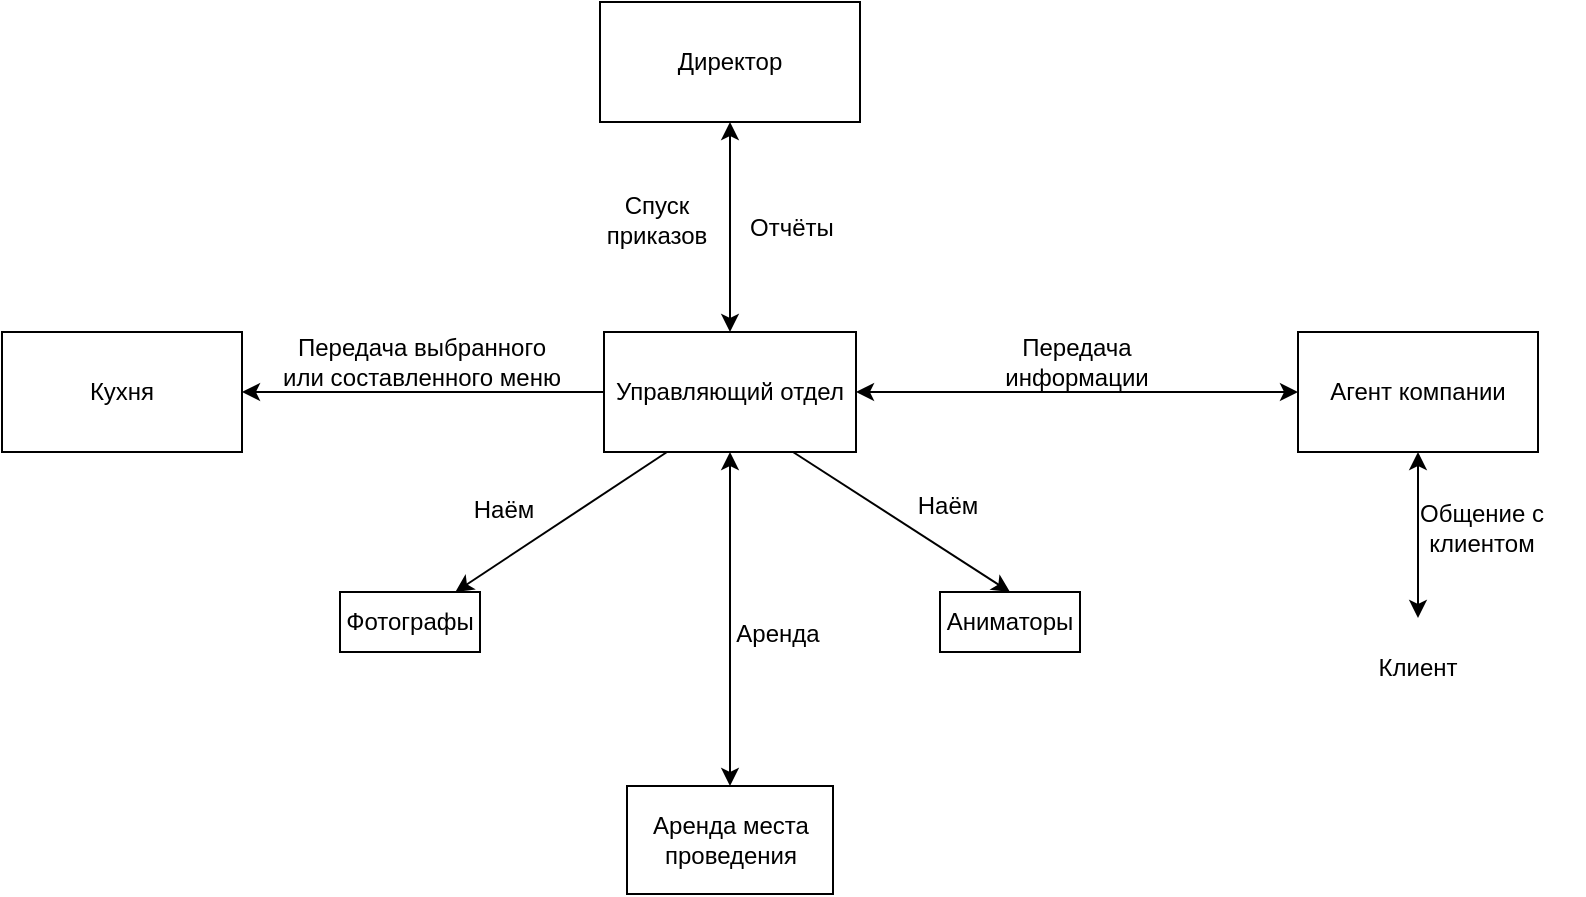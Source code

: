 <mxfile version="21.7.5" type="github">
  <diagram name="Страница — 1" id="NtAv1YJ17WRIAOb4Kt2C">
    <mxGraphModel dx="2186" dy="1191" grid="0" gridSize="10" guides="1" tooltips="1" connect="1" arrows="1" fold="1" page="0" pageScale="1" pageWidth="827" pageHeight="1169" math="0" shadow="0">
      <root>
        <mxCell id="0" />
        <mxCell id="1" parent="0" />
        <mxCell id="xqVE2AKzOodpI80znO7v-1" style="orthogonalLoop=1;jettySize=auto;html=1;exitX=0.5;exitY=1;exitDx=0;exitDy=0;entryX=0.5;entryY=0;entryDx=0;entryDy=0;rounded=0;startArrow=classic;startFill=1;" parent="1" source="xqVE2AKzOodpI80znO7v-2" target="xqVE2AKzOodpI80znO7v-9" edge="1">
          <mxGeometry relative="1" as="geometry" />
        </mxCell>
        <mxCell id="xqVE2AKzOodpI80znO7v-2" value="Директор" style="rounded=0;whiteSpace=wrap;html=1;" parent="1" vertex="1">
          <mxGeometry x="-184" y="-325" width="130" height="60" as="geometry" />
        </mxCell>
        <mxCell id="xqVE2AKzOodpI80znO7v-3" value="Агент компании" style="rounded=0;whiteSpace=wrap;html=1;" parent="1" vertex="1">
          <mxGeometry x="165" y="-160" width="120" height="60" as="geometry" />
        </mxCell>
        <mxCell id="xqVE2AKzOodpI80znO7v-4" value="Клиент" style="text;html=1;strokeColor=none;fillColor=none;align=center;verticalAlign=middle;whiteSpace=wrap;rounded=0;" parent="1" vertex="1">
          <mxGeometry x="185" y="-17" width="80" height="50" as="geometry" />
        </mxCell>
        <mxCell id="xqVE2AKzOodpI80znO7v-5" style="orthogonalLoop=1;jettySize=auto;html=1;exitX=0.25;exitY=1;exitDx=0;exitDy=0;rounded=0;" parent="1" source="xqVE2AKzOodpI80znO7v-9" target="xqVE2AKzOodpI80znO7v-11" edge="1">
          <mxGeometry relative="1" as="geometry" />
        </mxCell>
        <mxCell id="xqVE2AKzOodpI80znO7v-6" style="orthogonalLoop=1;jettySize=auto;html=1;exitX=0.75;exitY=1;exitDx=0;exitDy=0;entryX=0.5;entryY=0;entryDx=0;entryDy=0;rounded=0;" parent="1" source="xqVE2AKzOodpI80znO7v-9" target="xqVE2AKzOodpI80znO7v-12" edge="1">
          <mxGeometry relative="1" as="geometry" />
        </mxCell>
        <mxCell id="xqVE2AKzOodpI80znO7v-7" style="edgeStyle=orthogonalEdgeStyle;orthogonalLoop=1;jettySize=auto;html=1;exitX=0;exitY=0.5;exitDx=0;exitDy=0;entryX=1;entryY=0.5;entryDx=0;entryDy=0;" parent="1" source="xqVE2AKzOodpI80znO7v-9" target="xqVE2AKzOodpI80znO7v-10" edge="1">
          <mxGeometry relative="1" as="geometry" />
        </mxCell>
        <mxCell id="xqVE2AKzOodpI80znO7v-8" style="edgeStyle=orthogonalEdgeStyle;orthogonalLoop=1;jettySize=auto;html=1;exitX=1;exitY=0.5;exitDx=0;exitDy=0;entryX=0;entryY=0.5;entryDx=0;entryDy=0;startArrow=classic;startFill=1;" parent="1" source="xqVE2AKzOodpI80znO7v-9" target="xqVE2AKzOodpI80znO7v-3" edge="1">
          <mxGeometry relative="1" as="geometry" />
        </mxCell>
        <mxCell id="xqVE2AKzOodpI80znO7v-9" value="Управляющий отдел" style="rounded=0;whiteSpace=wrap;html=1;" parent="1" vertex="1">
          <mxGeometry x="-182" y="-160" width="126" height="60" as="geometry" />
        </mxCell>
        <mxCell id="xqVE2AKzOodpI80znO7v-10" value="Кухня" style="rounded=0;whiteSpace=wrap;html=1;" parent="1" vertex="1">
          <mxGeometry x="-483" y="-160" width="120" height="60" as="geometry" />
        </mxCell>
        <mxCell id="xqVE2AKzOodpI80znO7v-11" value="Фотографы" style="rounded=0;whiteSpace=wrap;html=1;" parent="1" vertex="1">
          <mxGeometry x="-314" y="-30" width="70" height="30" as="geometry" />
        </mxCell>
        <mxCell id="xqVE2AKzOodpI80znO7v-12" value="Аниматоры" style="rounded=0;whiteSpace=wrap;html=1;" parent="1" vertex="1">
          <mxGeometry x="-14" y="-30" width="70" height="30" as="geometry" />
        </mxCell>
        <mxCell id="xqVE2AKzOodpI80znO7v-13" style="edgeStyle=orthogonalEdgeStyle;orthogonalLoop=1;jettySize=auto;html=1;exitX=0.5;exitY=1;exitDx=0;exitDy=0;entryX=0.5;entryY=0;entryDx=0;entryDy=0;rounded=0;startArrow=classic;startFill=1;" parent="1" source="xqVE2AKzOodpI80znO7v-9" target="xqVE2AKzOodpI80znO7v-14" edge="1">
          <mxGeometry relative="1" as="geometry">
            <mxPoint x="250" y="71" as="sourcePoint" />
            <mxPoint x="-24" y="71" as="targetPoint" />
          </mxGeometry>
        </mxCell>
        <mxCell id="xqVE2AKzOodpI80znO7v-14" value="Аренда места проведения" style="rounded=0;whiteSpace=wrap;html=1;" parent="1" vertex="1">
          <mxGeometry x="-170.5" y="67" width="103" height="54" as="geometry" />
        </mxCell>
        <mxCell id="xqVE2AKzOodpI80znO7v-15" style="edgeStyle=orthogonalEdgeStyle;orthogonalLoop=1;jettySize=auto;html=1;exitX=0.5;exitY=1;exitDx=0;exitDy=0;entryX=0.5;entryY=0;entryDx=0;entryDy=0;rounded=0;startArrow=classic;startFill=1;" parent="1" source="xqVE2AKzOodpI80znO7v-3" target="xqVE2AKzOodpI80znO7v-4" edge="1">
          <mxGeometry relative="1" as="geometry">
            <mxPoint x="168" y="33" as="sourcePoint" />
            <mxPoint x="168" y="135" as="targetPoint" />
          </mxGeometry>
        </mxCell>
        <mxCell id="xqVE2AKzOodpI80znO7v-16" value="Передача информации" style="text;html=1;strokeColor=none;fillColor=none;align=center;verticalAlign=middle;whiteSpace=wrap;rounded=0;" parent="1" vertex="1">
          <mxGeometry x="1" y="-173" width="107" height="56" as="geometry" />
        </mxCell>
        <mxCell id="xqVE2AKzOodpI80znO7v-17" value="Общение с клиентом" style="text;html=1;strokeColor=none;fillColor=none;align=center;verticalAlign=middle;whiteSpace=wrap;rounded=0;" parent="1" vertex="1">
          <mxGeometry x="206" y="-86" width="102" height="48" as="geometry" />
        </mxCell>
        <mxCell id="xqVE2AKzOodpI80znO7v-18" value="Наём" style="text;html=1;strokeColor=none;fillColor=none;align=center;verticalAlign=middle;whiteSpace=wrap;rounded=0;" parent="1" vertex="1">
          <mxGeometry x="-262" y="-86" width="60" height="30" as="geometry" />
        </mxCell>
        <mxCell id="xqVE2AKzOodpI80znO7v-19" value="Наём" style="text;html=1;strokeColor=none;fillColor=none;align=center;verticalAlign=middle;whiteSpace=wrap;rounded=0;" parent="1" vertex="1">
          <mxGeometry x="-40" y="-88" width="60" height="30" as="geometry" />
        </mxCell>
        <mxCell id="xqVE2AKzOodpI80znO7v-20" value="Аренда" style="text;html=1;strokeColor=none;fillColor=none;align=center;verticalAlign=middle;whiteSpace=wrap;rounded=0;" parent="1" vertex="1">
          <mxGeometry x="-125" y="-24" width="60" height="30" as="geometry" />
        </mxCell>
        <mxCell id="xqVE2AKzOodpI80znO7v-21" value="Передача выбранного или составленного меню" style="text;html=1;strokeColor=none;fillColor=none;align=center;verticalAlign=middle;whiteSpace=wrap;rounded=0;" parent="1" vertex="1">
          <mxGeometry x="-344" y="-160" width="142" height="30" as="geometry" />
        </mxCell>
        <mxCell id="xqVE2AKzOodpI80znO7v-22" value="Спуск приказов" style="text;html=1;strokeColor=none;fillColor=none;align=center;verticalAlign=middle;whiteSpace=wrap;rounded=0;" parent="1" vertex="1">
          <mxGeometry x="-193" y="-237" width="75" height="42" as="geometry" />
        </mxCell>
        <mxCell id="OzkSdbv2sqkmv_f8VUwk-1" value="Отчёты" style="text;html=1;strokeColor=none;fillColor=none;align=center;verticalAlign=middle;whiteSpace=wrap;rounded=0;" vertex="1" parent="1">
          <mxGeometry x="-118" y="-227" width="60" height="30" as="geometry" />
        </mxCell>
      </root>
    </mxGraphModel>
  </diagram>
</mxfile>
